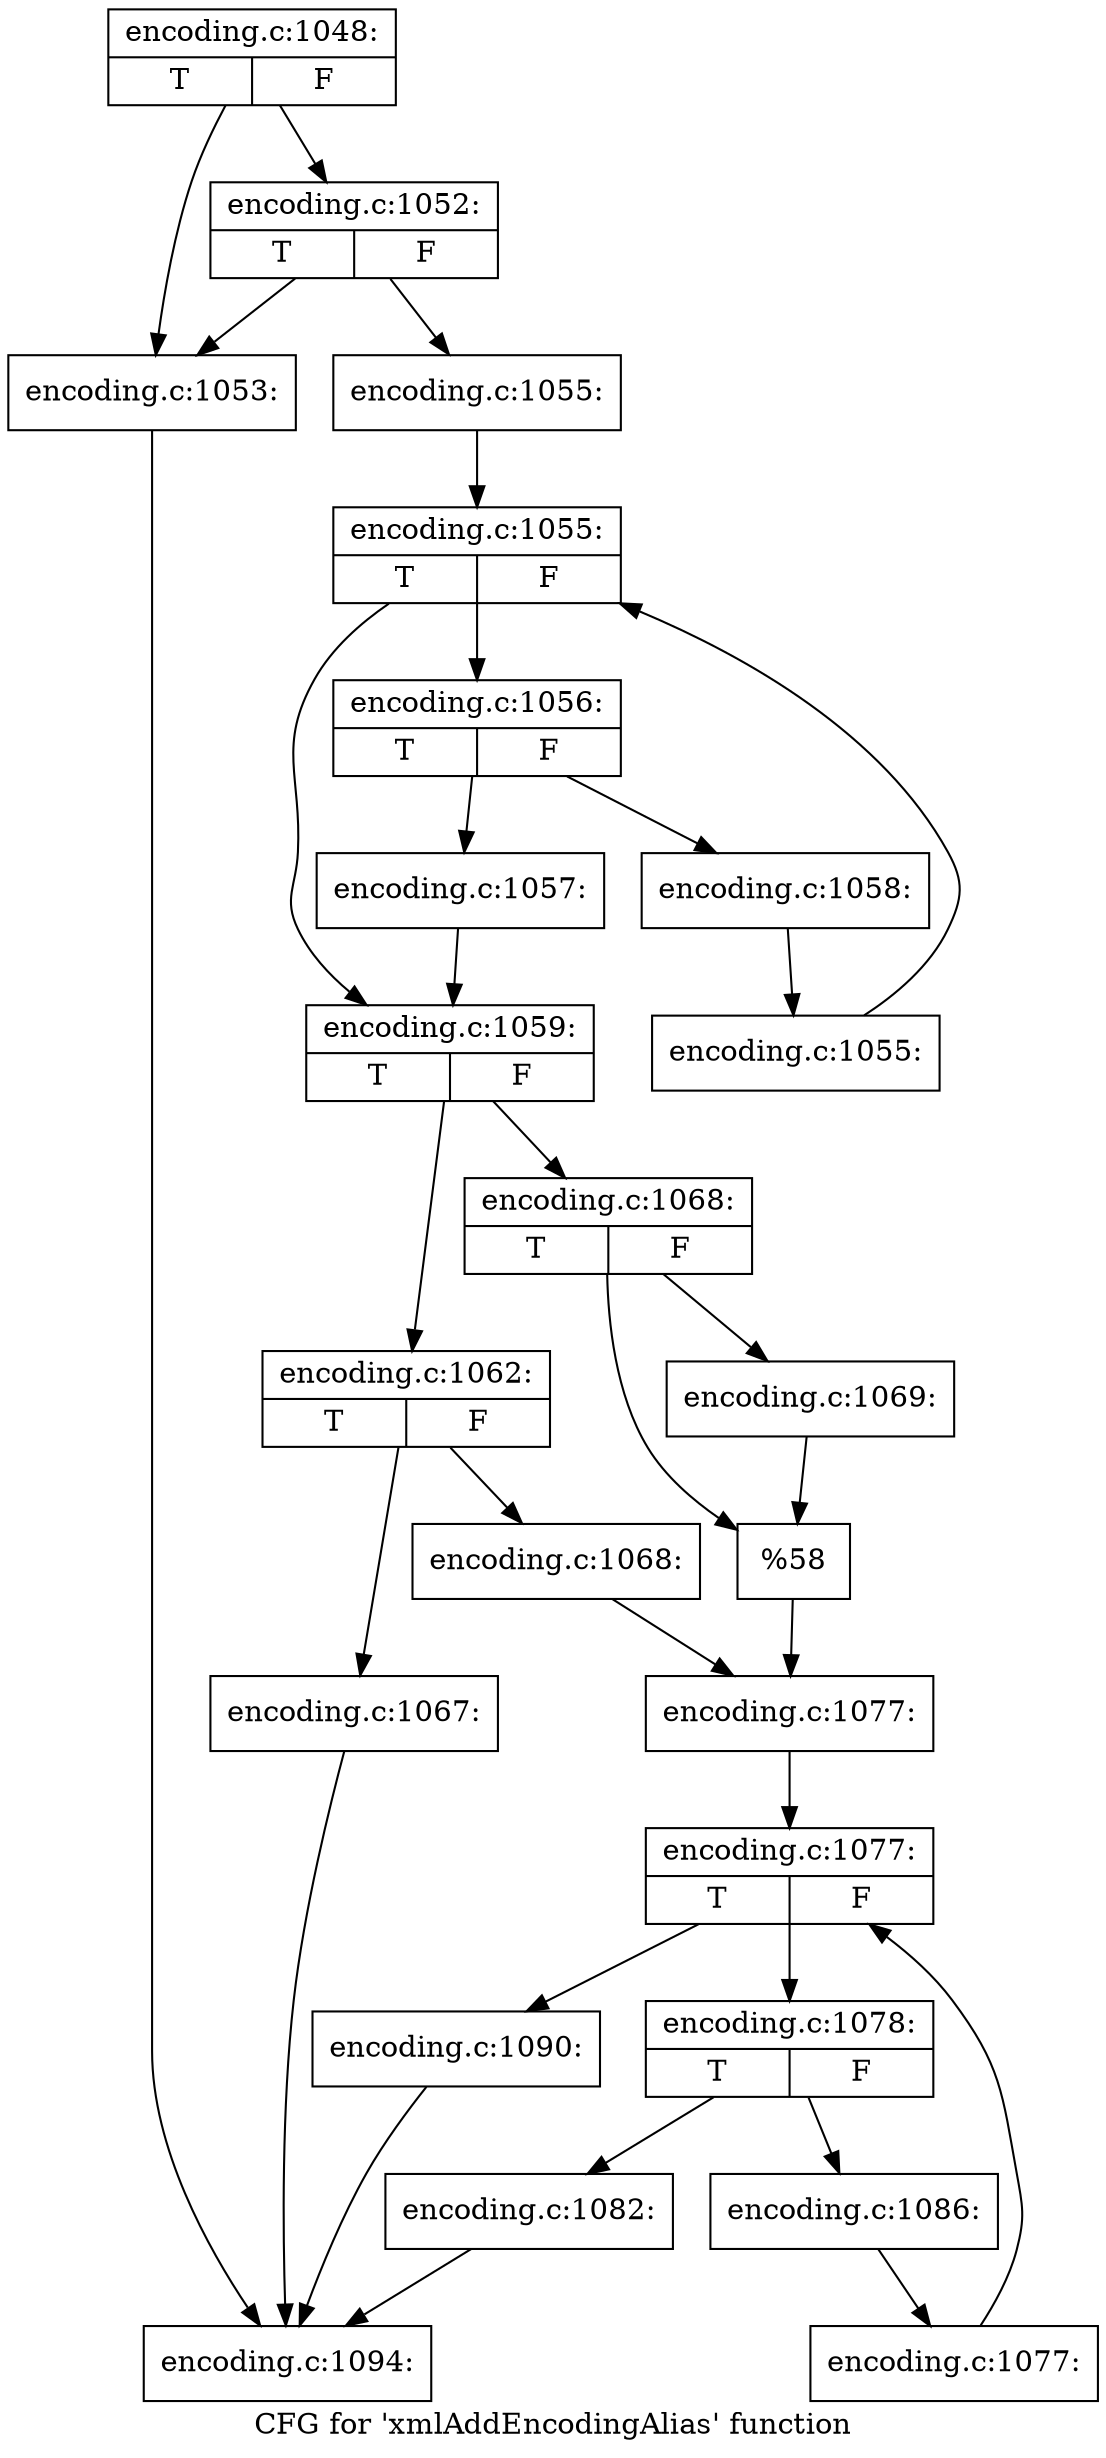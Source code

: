 digraph "CFG for 'xmlAddEncodingAlias' function" {
	label="CFG for 'xmlAddEncodingAlias' function";

	Node0x463ad30 [shape=record,label="{encoding.c:1048:|{<s0>T|<s1>F}}"];
	Node0x463ad30 -> Node0x4642920;
	Node0x463ad30 -> Node0x46429c0;
	Node0x46429c0 [shape=record,label="{encoding.c:1052:|{<s0>T|<s1>F}}"];
	Node0x46429c0 -> Node0x4642920;
	Node0x46429c0 -> Node0x4642970;
	Node0x4642920 [shape=record,label="{encoding.c:1053:}"];
	Node0x4642920 -> Node0x463ed00;
	Node0x4642970 [shape=record,label="{encoding.c:1055:}"];
	Node0x4642970 -> Node0x4643290;
	Node0x4643290 [shape=record,label="{encoding.c:1055:|{<s0>T|<s1>F}}"];
	Node0x4643290 -> Node0x4643570;
	Node0x4643290 -> Node0x46430f0;
	Node0x4643570 [shape=record,label="{encoding.c:1056:|{<s0>T|<s1>F}}"];
	Node0x4643570 -> Node0x4643e30;
	Node0x4643570 -> Node0x4643e80;
	Node0x4643e30 [shape=record,label="{encoding.c:1057:}"];
	Node0x4643e30 -> Node0x46430f0;
	Node0x4643e80 [shape=record,label="{encoding.c:1058:}"];
	Node0x4643e80 -> Node0x46434e0;
	Node0x46434e0 [shape=record,label="{encoding.c:1055:}"];
	Node0x46434e0 -> Node0x4643290;
	Node0x46430f0 [shape=record,label="{encoding.c:1059:|{<s0>T|<s1>F}}"];
	Node0x46430f0 -> Node0x46449d0;
	Node0x46430f0 -> Node0x4644a70;
	Node0x46449d0 [shape=record,label="{encoding.c:1062:|{<s0>T|<s1>F}}"];
	Node0x46449d0 -> Node0x46458d0;
	Node0x46449d0 -> Node0x4645920;
	Node0x46458d0 [shape=record,label="{encoding.c:1067:}"];
	Node0x46458d0 -> Node0x463ed00;
	Node0x4645920 [shape=record,label="{encoding.c:1068:}"];
	Node0x4645920 -> Node0x4644a20;
	Node0x4644a70 [shape=record,label="{encoding.c:1068:|{<s0>T|<s1>F}}"];
	Node0x4644a70 -> Node0x4645ea0;
	Node0x4644a70 -> Node0x4645ef0;
	Node0x4645ea0 [shape=record,label="{encoding.c:1069:}"];
	Node0x4645ea0 -> Node0x4645ef0;
	Node0x4645ef0 [shape=record,label="{%58}"];
	Node0x4645ef0 -> Node0x4644a20;
	Node0x4644a20 [shape=record,label="{encoding.c:1077:}"];
	Node0x4644a20 -> Node0x4646df0;
	Node0x4646df0 [shape=record,label="{encoding.c:1077:|{<s0>T|<s1>F}}"];
	Node0x4646df0 -> Node0x46470d0;
	Node0x4646df0 -> Node0x4646c50;
	Node0x46470d0 [shape=record,label="{encoding.c:1078:|{<s0>T|<s1>F}}"];
	Node0x46470d0 -> Node0x46474c0;
	Node0x46470d0 -> Node0x4647470;
	Node0x4647470 [shape=record,label="{encoding.c:1082:}"];
	Node0x4647470 -> Node0x463ed00;
	Node0x46474c0 [shape=record,label="{encoding.c:1086:}"];
	Node0x46474c0 -> Node0x4647040;
	Node0x4647040 [shape=record,label="{encoding.c:1077:}"];
	Node0x4647040 -> Node0x4646df0;
	Node0x4646c50 [shape=record,label="{encoding.c:1090:}"];
	Node0x4646c50 -> Node0x463ed00;
	Node0x463ed00 [shape=record,label="{encoding.c:1094:}"];
}
